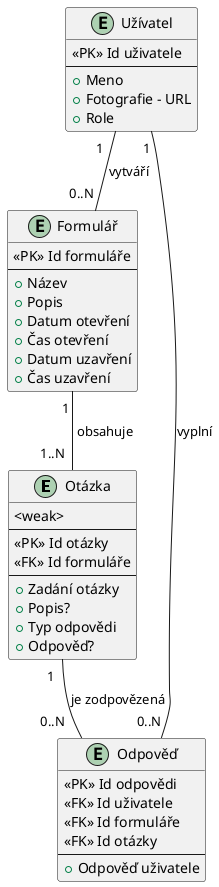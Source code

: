 @startuml

entity "Otázka" {
    <weak>
    ---
    <<PK>> Id otázky
    <<FK>> Id formuláře
    ---
    + Zadání otázky
    + Popis?
    + Typ odpovědi
    + Odpověď?
}

entity "Užívatel" {
    <<PK>> Id uživatele
    ---
    + Meno
    + Fotografie - URL
    + Role    
}

entity "Formulář" {
    <<PK>> Id formuláře
    ---
    + Název
    + Popis
    + Datum otevření
    + Čas otevření
    + Datum uzavření
    + Čas uzavření   
}

entity "Odpověď" {
    <<PK>> Id odpovědi
    <<FK>> Id uživatele
    <<FK>> Id formuláře
    <<FK>> Id otázky
    ---
    + Odpověď uživatele
}

Užívatel "1   " -- "0..N " Formulář : vytváří
Formulář "1 " -- "1..N  " Otázka : " obsahuje"
Užívatel "1 " -- "0..N " Odpověď : vyplní
Otázka "1  " -- "0..N   " Odpověď : je zodpovězená

@enduml
